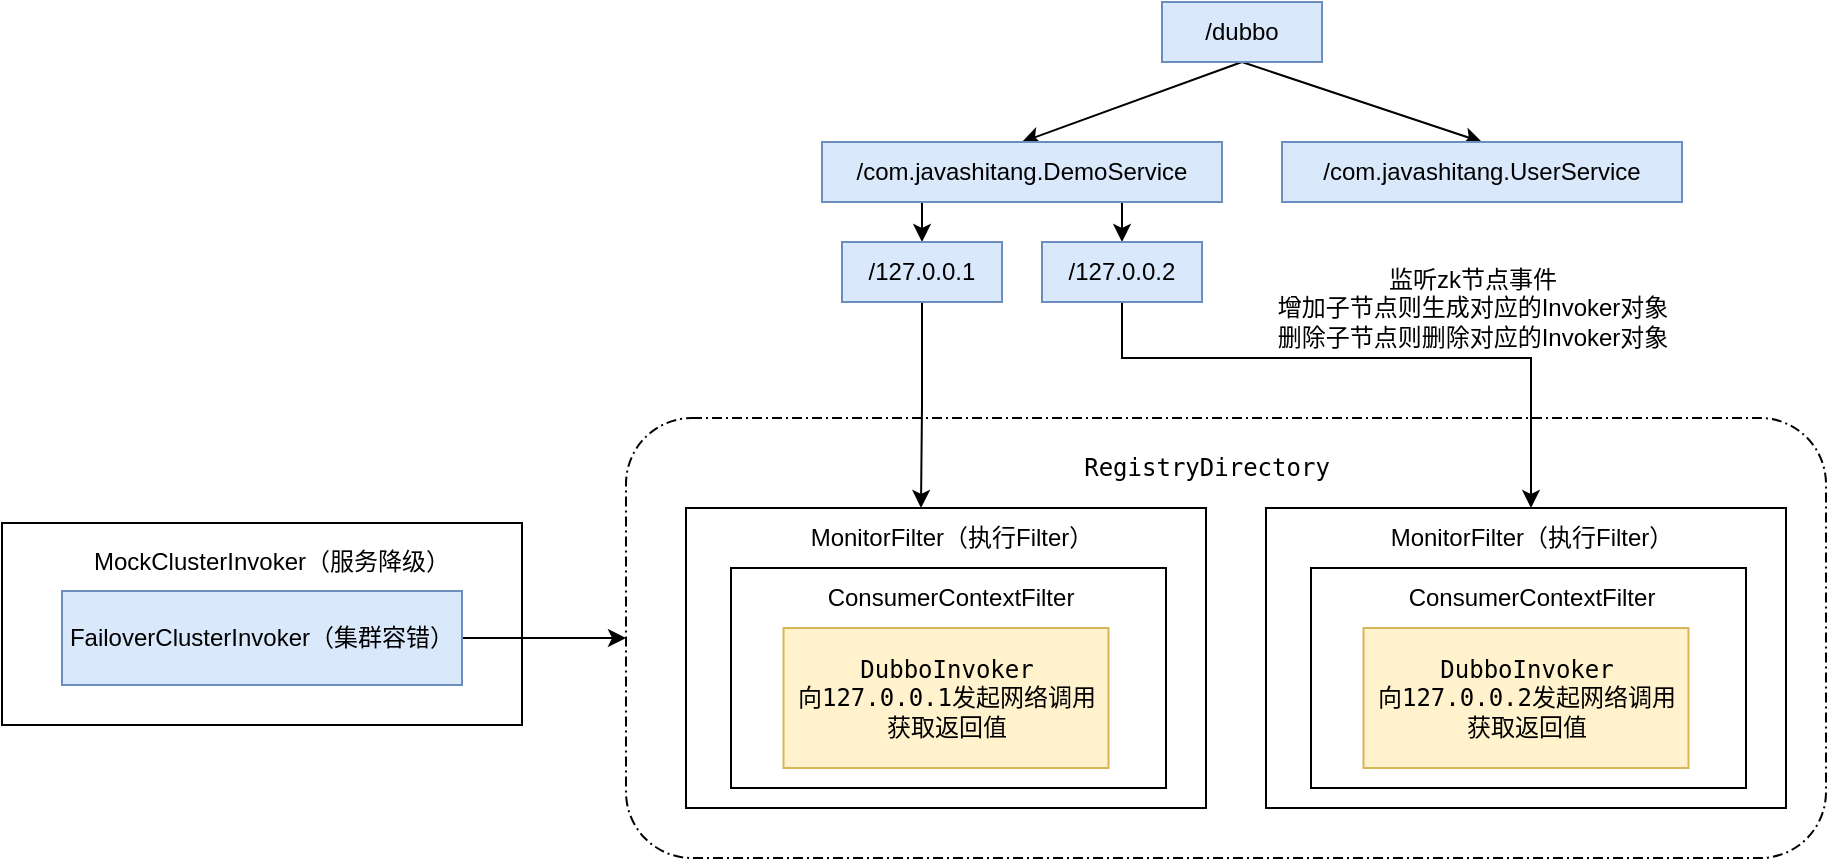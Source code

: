 <mxfile version="15.4.0" type="device"><diagram id="HayBqqHGLFLNvaw_Y0eb" name="第 1 页"><mxGraphModel dx="1426" dy="860" grid="1" gridSize="10" guides="1" tooltips="1" connect="1" arrows="1" fold="1" page="1" pageScale="1" pageWidth="827" pageHeight="1169" math="0" shadow="0"><root><mxCell id="0"/><mxCell id="1" parent="0"/><mxCell id="yquQC7VE7eXV26gO6OIQ-1" value="" style="points=[[0.25,0,0],[0.5,0,0],[0.75,0,0],[1,0.25,0],[1,0.5,0],[1,0.75,0],[0.75,1,0],[0.5,1,0],[0.25,1,0],[0,0.75,0],[0,0.5,0],[0,0.25,0]];rounded=1;dashed=1;dashPattern=5 2 1 2;labelPosition=center;verticalLabelPosition=top;align=right;verticalAlign=bottom;fontSize=8;" parent="1" vertex="1"><mxGeometry x="562" y="230" width="600" height="220" as="geometry"/></mxCell><mxCell id="yquQC7VE7eXV26gO6OIQ-2" value="" style="rounded=0;whiteSpace=wrap;html=1;" parent="1" vertex="1"><mxGeometry x="592" y="275" width="260" height="150" as="geometry"/></mxCell><mxCell id="yquQC7VE7eXV26gO6OIQ-3" value="" style="rounded=0;whiteSpace=wrap;html=1;" parent="1" vertex="1"><mxGeometry x="614.5" y="305" width="217.5" height="110" as="geometry"/></mxCell><mxCell id="yquQC7VE7eXV26gO6OIQ-4" value="&lt;pre&gt;DubboInvoker&lt;br/&gt;向127.0.0.1发起网络调用&lt;br/&gt;获取返回值&lt;br&gt;&lt;/pre&gt;" style="rounded=0;whiteSpace=wrap;html=1;fillColor=#fff2cc;strokeColor=#d6b656;" parent="1" vertex="1"><mxGeometry x="640.75" y="335" width="162.5" height="70" as="geometry"/></mxCell><mxCell id="yquQC7VE7eXV26gO6OIQ-5" value="&lt;pre&gt;&lt;font face=&quot;Helvetica&quot;&gt;ConsumerContextFilter&lt;/font&gt;&lt;/pre&gt;" style="text;html=1;strokeColor=none;fillColor=none;align=center;verticalAlign=middle;whiteSpace=wrap;rounded=0;" parent="1" vertex="1"><mxGeometry x="697" y="310" width="55" height="20" as="geometry"/></mxCell><mxCell id="yquQC7VE7eXV26gO6OIQ-6" value="&lt;pre&gt;&lt;font face=&quot;Helvetica&quot;&gt;MonitorFilter（执行Filter）&lt;/font&gt;&lt;/pre&gt;" style="text;html=1;strokeColor=none;fillColor=none;align=center;verticalAlign=middle;whiteSpace=wrap;rounded=0;" parent="1" vertex="1"><mxGeometry x="694.5" y="275" width="60" height="30" as="geometry"/></mxCell><mxCell id="yquQC7VE7eXV26gO6OIQ-7" style="rounded=0;orthogonalLoop=1;jettySize=auto;html=1;exitX=0.5;exitY=1;exitDx=0;exitDy=0;entryX=0.5;entryY=0;entryDx=0;entryDy=0;" parent="1" source="yquQC7VE7eXV26gO6OIQ-9" target="yquQC7VE7eXV26gO6OIQ-12" edge="1"><mxGeometry relative="1" as="geometry"/></mxCell><mxCell id="yquQC7VE7eXV26gO6OIQ-8" style="edgeStyle=none;rounded=0;orthogonalLoop=1;jettySize=auto;html=1;exitX=0.5;exitY=1;exitDx=0;exitDy=0;entryX=0.5;entryY=0;entryDx=0;entryDy=0;" parent="1" source="yquQC7VE7eXV26gO6OIQ-9" target="yquQC7VE7eXV26gO6OIQ-17" edge="1"><mxGeometry relative="1" as="geometry"/></mxCell><mxCell id="yquQC7VE7eXV26gO6OIQ-9" value="/dubbo" style="rounded=0;whiteSpace=wrap;html=1;fillColor=#dae8fc;strokeColor=#6c8ebf;" parent="1" vertex="1"><mxGeometry x="830" y="22" width="80" height="30" as="geometry"/></mxCell><mxCell id="yquQC7VE7eXV26gO6OIQ-10" style="edgeStyle=none;rounded=0;orthogonalLoop=1;jettySize=auto;html=1;exitX=0.25;exitY=1;exitDx=0;exitDy=0;entryX=0.5;entryY=0;entryDx=0;entryDy=0;" parent="1" source="yquQC7VE7eXV26gO6OIQ-12" target="yquQC7VE7eXV26gO6OIQ-14" edge="1"><mxGeometry relative="1" as="geometry"/></mxCell><mxCell id="yquQC7VE7eXV26gO6OIQ-11" style="edgeStyle=none;rounded=0;orthogonalLoop=1;jettySize=auto;html=1;exitX=0.75;exitY=1;exitDx=0;exitDy=0;entryX=0.5;entryY=0;entryDx=0;entryDy=0;" parent="1" source="yquQC7VE7eXV26gO6OIQ-12" target="yquQC7VE7eXV26gO6OIQ-16" edge="1"><mxGeometry relative="1" as="geometry"/></mxCell><mxCell id="yquQC7VE7eXV26gO6OIQ-12" value="/com.javashitang.DemoService" style="rounded=0;whiteSpace=wrap;html=1;fillColor=#dae8fc;strokeColor=#6c8ebf;" parent="1" vertex="1"><mxGeometry x="660" y="92" width="200" height="30" as="geometry"/></mxCell><mxCell id="yzYkE3SQwoVQ4G3sZP8E-5" style="edgeStyle=orthogonalEdgeStyle;rounded=0;orthogonalLoop=1;jettySize=auto;html=1;exitX=0.5;exitY=1;exitDx=0;exitDy=0;entryX=0.25;entryY=0;entryDx=0;entryDy=0;" edge="1" parent="1" source="yquQC7VE7eXV26gO6OIQ-14" target="yquQC7VE7eXV26gO6OIQ-6"><mxGeometry relative="1" as="geometry"/></mxCell><mxCell id="yquQC7VE7eXV26gO6OIQ-14" value="/127.0.0.1" style="rounded=0;whiteSpace=wrap;html=1;fillColor=#dae8fc;strokeColor=#6c8ebf;" parent="1" vertex="1"><mxGeometry x="670" y="142" width="80" height="30" as="geometry"/></mxCell><mxCell id="yzYkE3SQwoVQ4G3sZP8E-8" style="edgeStyle=orthogonalEdgeStyle;rounded=0;orthogonalLoop=1;jettySize=auto;html=1;exitX=0.5;exitY=1;exitDx=0;exitDy=0;entryX=0.5;entryY=0;entryDx=0;entryDy=0;" edge="1" parent="1" source="yquQC7VE7eXV26gO6OIQ-16" target="yquQC7VE7eXV26gO6OIQ-22"><mxGeometry relative="1" as="geometry"><Array as="points"><mxPoint x="810" y="200"/><mxPoint x="1015" y="200"/></Array></mxGeometry></mxCell><mxCell id="yquQC7VE7eXV26gO6OIQ-16" value="/127.0.0.2" style="rounded=0;whiteSpace=wrap;html=1;fillColor=#dae8fc;strokeColor=#6c8ebf;" parent="1" vertex="1"><mxGeometry x="770" y="142" width="80" height="30" as="geometry"/></mxCell><mxCell id="yquQC7VE7eXV26gO6OIQ-17" value="/com.javashitang.UserService" style="rounded=0;whiteSpace=wrap;html=1;fillColor=#dae8fc;strokeColor=#6c8ebf;" parent="1" vertex="1"><mxGeometry x="890" y="92" width="200" height="30" as="geometry"/></mxCell><mxCell id="yquQC7VE7eXV26gO6OIQ-18" value="" style="rounded=0;whiteSpace=wrap;html=1;" parent="1" vertex="1"><mxGeometry x="882" y="275" width="260" height="150" as="geometry"/></mxCell><mxCell id="yquQC7VE7eXV26gO6OIQ-19" value="" style="rounded=0;whiteSpace=wrap;html=1;" parent="1" vertex="1"><mxGeometry x="904.5" y="305" width="217.5" height="110" as="geometry"/></mxCell><mxCell id="yquQC7VE7eXV26gO6OIQ-20" value="&lt;pre&gt;DubboInvoker&lt;br&gt;向127.0.0.2发起网络调用&lt;br&gt;获取返回值&lt;br&gt;&lt;/pre&gt;" style="rounded=0;whiteSpace=wrap;html=1;fillColor=#fff2cc;strokeColor=#d6b656;" parent="1" vertex="1"><mxGeometry x="930.75" y="335" width="162.5" height="70" as="geometry"/></mxCell><mxCell id="yquQC7VE7eXV26gO6OIQ-21" value="&lt;pre&gt;&lt;font face=&quot;Helvetica&quot;&gt;ConsumerContextFilter&lt;/font&gt;&lt;/pre&gt;" style="text;html=1;strokeColor=none;fillColor=none;align=center;verticalAlign=middle;whiteSpace=wrap;rounded=0;" parent="1" vertex="1"><mxGeometry x="984.5" y="305" width="60" height="30" as="geometry"/></mxCell><mxCell id="yquQC7VE7eXV26gO6OIQ-22" value="&lt;pre&gt;&lt;font face=&quot;Helvetica&quot;&gt;MonitorFilter（执行Filter）&lt;/font&gt;&lt;/pre&gt;" style="text;html=1;strokeColor=none;fillColor=none;align=center;verticalAlign=middle;whiteSpace=wrap;rounded=0;" parent="1" vertex="1"><mxGeometry x="984.5" y="275" width="60" height="30" as="geometry"/></mxCell><mxCell id="yquQC7VE7eXV26gO6OIQ-27" value="监听zk节点事件&lt;br&gt;增加子节点则生成对应的Invoker对象&lt;br&gt;删除子节点则删除对应的Invoker对象" style="text;html=1;align=center;verticalAlign=middle;resizable=0;points=[];autosize=1;strokeColor=none;fillColor=none;" parent="1" vertex="1"><mxGeometry x="880" y="150" width="210" height="50" as="geometry"/></mxCell><mxCell id="yquQC7VE7eXV26gO6OIQ-28" value="" style="rounded=0;whiteSpace=wrap;html=1;" parent="1" vertex="1"><mxGeometry x="250" y="282.5" width="260" height="101" as="geometry"/></mxCell><mxCell id="yzYkE3SQwoVQ4G3sZP8E-7" style="edgeStyle=orthogonalEdgeStyle;rounded=0;orthogonalLoop=1;jettySize=auto;html=1;exitX=1;exitY=0.5;exitDx=0;exitDy=0;entryX=0;entryY=0.5;entryDx=0;entryDy=0;entryPerimeter=0;" edge="1" parent="1" source="yquQC7VE7eXV26gO6OIQ-29" target="yquQC7VE7eXV26gO6OIQ-1"><mxGeometry relative="1" as="geometry"/></mxCell><mxCell id="yquQC7VE7eXV26gO6OIQ-29" value="&lt;span&gt;FailoverClusterInvoker（集群容错）&lt;/span&gt;" style="rounded=0;whiteSpace=wrap;html=1;fillColor=#dae8fc;strokeColor=#6c8ebf;" parent="1" vertex="1"><mxGeometry x="280" y="316.5" width="200" height="47" as="geometry"/></mxCell><mxCell id="yquQC7VE7eXV26gO6OIQ-31" value="MockClusterInvoker（&lt;span&gt;服务降级）&lt;/span&gt;" style="text;html=1;strokeColor=none;fillColor=none;align=center;verticalAlign=middle;whiteSpace=wrap;rounded=0;" parent="1" vertex="1"><mxGeometry x="290.25" y="286.5" width="189.75" height="30" as="geometry"/></mxCell><mxCell id="yzYkE3SQwoVQ4G3sZP8E-1" value="&lt;pre&gt;RegistryDirectory&lt;/pre&gt;" style="text;html=1;align=center;verticalAlign=middle;resizable=0;points=[];autosize=1;strokeColor=none;fillColor=none;" vertex="1" parent="1"><mxGeometry x="782" y="235" width="140" height="40" as="geometry"/></mxCell></root></mxGraphModel></diagram></mxfile>